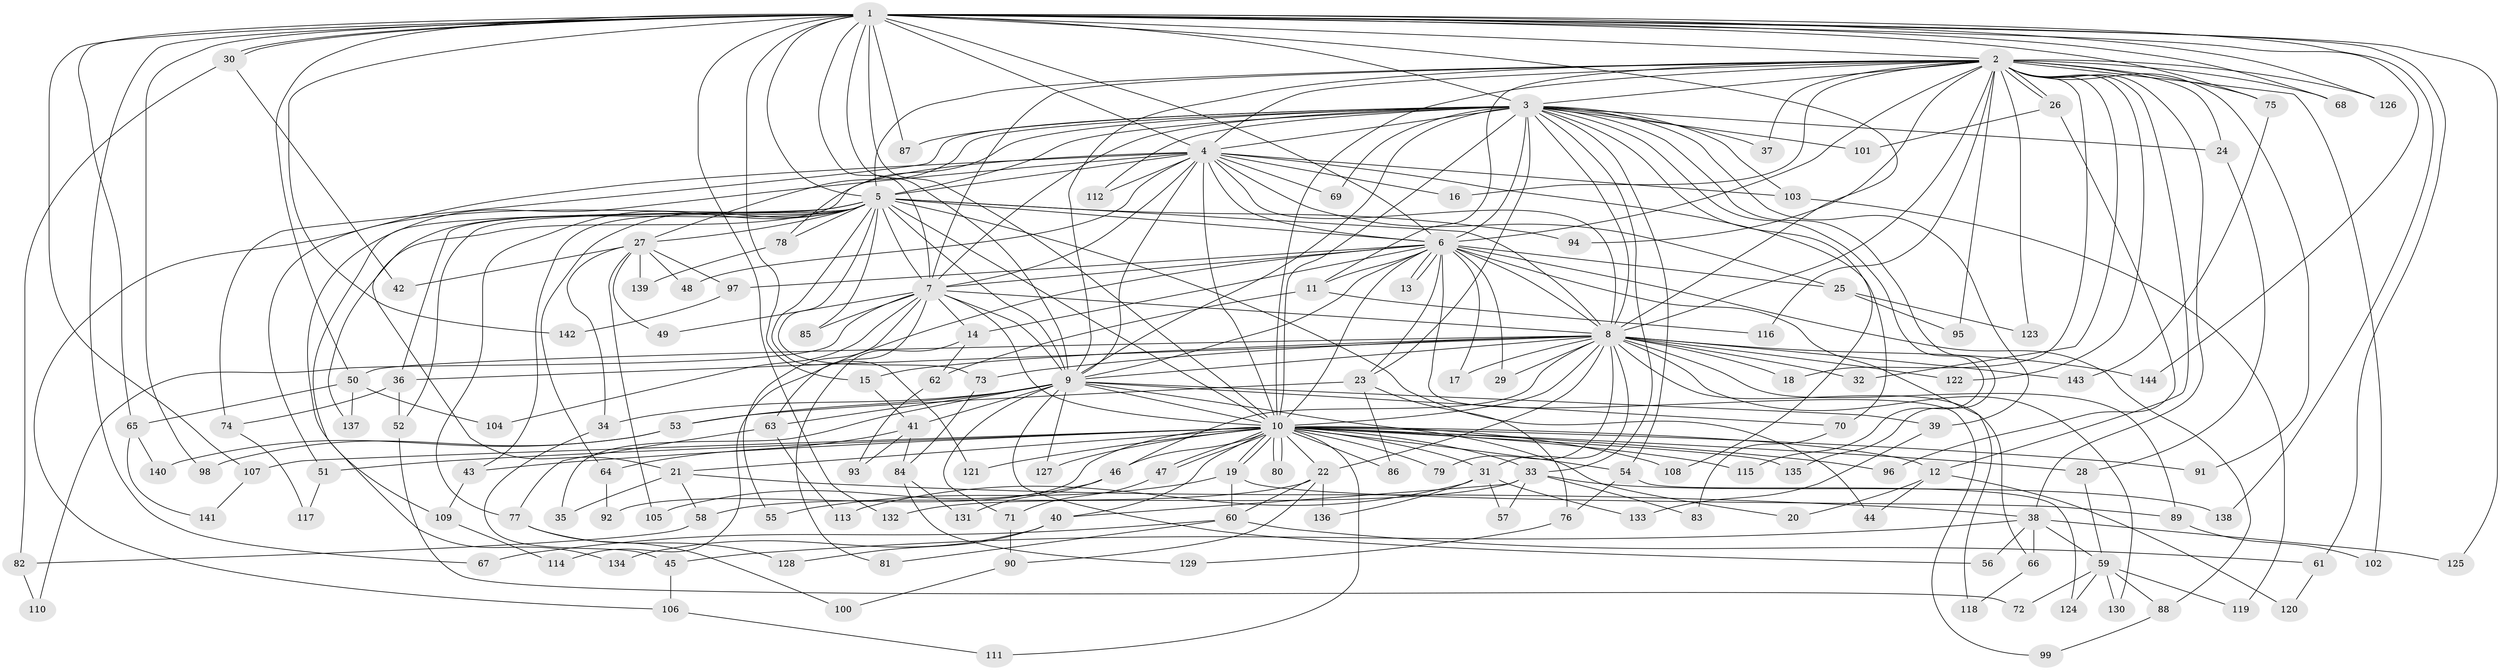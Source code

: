 // Generated by graph-tools (version 1.1) at 2025/25/03/09/25 03:25:45]
// undirected, 144 vertices, 313 edges
graph export_dot {
graph [start="1"]
  node [color=gray90,style=filled];
  1;
  2;
  3;
  4;
  5;
  6;
  7;
  8;
  9;
  10;
  11;
  12;
  13;
  14;
  15;
  16;
  17;
  18;
  19;
  20;
  21;
  22;
  23;
  24;
  25;
  26;
  27;
  28;
  29;
  30;
  31;
  32;
  33;
  34;
  35;
  36;
  37;
  38;
  39;
  40;
  41;
  42;
  43;
  44;
  45;
  46;
  47;
  48;
  49;
  50;
  51;
  52;
  53;
  54;
  55;
  56;
  57;
  58;
  59;
  60;
  61;
  62;
  63;
  64;
  65;
  66;
  67;
  68;
  69;
  70;
  71;
  72;
  73;
  74;
  75;
  76;
  77;
  78;
  79;
  80;
  81;
  82;
  83;
  84;
  85;
  86;
  87;
  88;
  89;
  90;
  91;
  92;
  93;
  94;
  95;
  96;
  97;
  98;
  99;
  100;
  101;
  102;
  103;
  104;
  105;
  106;
  107;
  108;
  109;
  110;
  111;
  112;
  113;
  114;
  115;
  116;
  117;
  118;
  119;
  120;
  121;
  122;
  123;
  124;
  125;
  126;
  127;
  128;
  129;
  130;
  131;
  132;
  133;
  134;
  135;
  136;
  137;
  138;
  139;
  140;
  141;
  142;
  143;
  144;
  1 -- 2;
  1 -- 3;
  1 -- 4;
  1 -- 5;
  1 -- 6;
  1 -- 7;
  1 -- 8;
  1 -- 9;
  1 -- 10;
  1 -- 15;
  1 -- 30;
  1 -- 30;
  1 -- 50;
  1 -- 61;
  1 -- 65;
  1 -- 67;
  1 -- 68;
  1 -- 75;
  1 -- 87;
  1 -- 98;
  1 -- 107;
  1 -- 125;
  1 -- 126;
  1 -- 132;
  1 -- 138;
  1 -- 142;
  1 -- 144;
  2 -- 3;
  2 -- 4;
  2 -- 5;
  2 -- 6;
  2 -- 7;
  2 -- 8;
  2 -- 9;
  2 -- 10;
  2 -- 11;
  2 -- 12;
  2 -- 16;
  2 -- 18;
  2 -- 24;
  2 -- 26;
  2 -- 26;
  2 -- 32;
  2 -- 37;
  2 -- 38;
  2 -- 68;
  2 -- 75;
  2 -- 91;
  2 -- 94;
  2 -- 95;
  2 -- 102;
  2 -- 116;
  2 -- 122;
  2 -- 123;
  2 -- 126;
  3 -- 4;
  3 -- 5;
  3 -- 6;
  3 -- 7;
  3 -- 8;
  3 -- 9;
  3 -- 10;
  3 -- 23;
  3 -- 24;
  3 -- 27;
  3 -- 33;
  3 -- 37;
  3 -- 39;
  3 -- 54;
  3 -- 69;
  3 -- 74;
  3 -- 78;
  3 -- 87;
  3 -- 101;
  3 -- 103;
  3 -- 108;
  3 -- 112;
  3 -- 115;
  3 -- 135;
  4 -- 5;
  4 -- 6;
  4 -- 7;
  4 -- 8;
  4 -- 9;
  4 -- 10;
  4 -- 16;
  4 -- 21;
  4 -- 25;
  4 -- 48;
  4 -- 69;
  4 -- 70;
  4 -- 103;
  4 -- 106;
  4 -- 109;
  4 -- 112;
  5 -- 6;
  5 -- 7;
  5 -- 8;
  5 -- 9;
  5 -- 10;
  5 -- 27;
  5 -- 36;
  5 -- 43;
  5 -- 44;
  5 -- 51;
  5 -- 52;
  5 -- 64;
  5 -- 73;
  5 -- 77;
  5 -- 78;
  5 -- 85;
  5 -- 94;
  5 -- 121;
  5 -- 134;
  5 -- 137;
  6 -- 7;
  6 -- 8;
  6 -- 9;
  6 -- 10;
  6 -- 11;
  6 -- 13;
  6 -- 13;
  6 -- 14;
  6 -- 17;
  6 -- 23;
  6 -- 25;
  6 -- 29;
  6 -- 88;
  6 -- 97;
  6 -- 99;
  6 -- 114;
  6 -- 118;
  7 -- 8;
  7 -- 9;
  7 -- 10;
  7 -- 14;
  7 -- 49;
  7 -- 55;
  7 -- 63;
  7 -- 85;
  7 -- 104;
  7 -- 110;
  8 -- 9;
  8 -- 10;
  8 -- 15;
  8 -- 17;
  8 -- 18;
  8 -- 22;
  8 -- 29;
  8 -- 31;
  8 -- 32;
  8 -- 36;
  8 -- 46;
  8 -- 50;
  8 -- 66;
  8 -- 73;
  8 -- 79;
  8 -- 89;
  8 -- 122;
  8 -- 130;
  8 -- 143;
  8 -- 144;
  9 -- 10;
  9 -- 20;
  9 -- 34;
  9 -- 35;
  9 -- 39;
  9 -- 41;
  9 -- 53;
  9 -- 56;
  9 -- 63;
  9 -- 70;
  9 -- 71;
  9 -- 127;
  10 -- 12;
  10 -- 19;
  10 -- 19;
  10 -- 21;
  10 -- 22;
  10 -- 28;
  10 -- 31;
  10 -- 33;
  10 -- 40;
  10 -- 43;
  10 -- 46;
  10 -- 47;
  10 -- 47;
  10 -- 51;
  10 -- 54;
  10 -- 79;
  10 -- 80;
  10 -- 80;
  10 -- 86;
  10 -- 91;
  10 -- 92;
  10 -- 96;
  10 -- 107;
  10 -- 108;
  10 -- 111;
  10 -- 115;
  10 -- 121;
  10 -- 127;
  10 -- 135;
  11 -- 62;
  11 -- 116;
  12 -- 20;
  12 -- 44;
  12 -- 120;
  14 -- 62;
  14 -- 81;
  15 -- 41;
  19 -- 55;
  19 -- 60;
  19 -- 89;
  21 -- 35;
  21 -- 38;
  21 -- 58;
  22 -- 58;
  22 -- 60;
  22 -- 90;
  22 -- 136;
  23 -- 53;
  23 -- 76;
  23 -- 86;
  24 -- 28;
  25 -- 95;
  25 -- 123;
  26 -- 96;
  26 -- 101;
  27 -- 34;
  27 -- 42;
  27 -- 48;
  27 -- 49;
  27 -- 97;
  27 -- 105;
  27 -- 139;
  28 -- 59;
  30 -- 42;
  30 -- 82;
  31 -- 57;
  31 -- 113;
  31 -- 133;
  31 -- 136;
  33 -- 40;
  33 -- 57;
  33 -- 83;
  33 -- 132;
  33 -- 138;
  34 -- 45;
  36 -- 52;
  36 -- 74;
  38 -- 45;
  38 -- 56;
  38 -- 59;
  38 -- 66;
  38 -- 125;
  39 -- 133;
  40 -- 128;
  40 -- 134;
  41 -- 64;
  41 -- 84;
  41 -- 93;
  43 -- 109;
  45 -- 106;
  46 -- 105;
  46 -- 131;
  47 -- 71;
  50 -- 65;
  50 -- 104;
  50 -- 137;
  51 -- 117;
  52 -- 72;
  53 -- 98;
  53 -- 140;
  54 -- 76;
  54 -- 124;
  58 -- 82;
  59 -- 72;
  59 -- 88;
  59 -- 119;
  59 -- 124;
  59 -- 130;
  60 -- 61;
  60 -- 67;
  60 -- 81;
  61 -- 120;
  62 -- 93;
  63 -- 77;
  63 -- 113;
  64 -- 92;
  65 -- 140;
  65 -- 141;
  66 -- 118;
  70 -- 83;
  71 -- 90;
  73 -- 84;
  74 -- 117;
  75 -- 143;
  76 -- 129;
  77 -- 100;
  77 -- 128;
  78 -- 139;
  82 -- 110;
  84 -- 129;
  84 -- 131;
  88 -- 99;
  89 -- 102;
  90 -- 100;
  97 -- 142;
  103 -- 119;
  106 -- 111;
  107 -- 141;
  109 -- 114;
}
